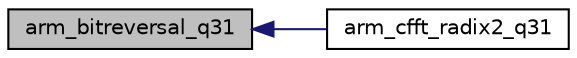 digraph "arm_bitreversal_q31"
{
  edge [fontname="Helvetica",fontsize="10",labelfontname="Helvetica",labelfontsize="10"];
  node [fontname="Helvetica",fontsize="10",shape=record];
  rankdir="LR";
  Node1 [label="arm_bitreversal_q31",height=0.2,width=0.4,color="black", fillcolor="grey75", style="filled", fontcolor="black"];
  Node1 -> Node2 [dir="back",color="midnightblue",fontsize="10",style="solid",fontname="Helvetica"];
  Node2 [label="arm_cfft_radix2_q31",height=0.2,width=0.4,color="black", fillcolor="white", style="filled",URL="$group___complex_f_f_t.html#ga6321f703ec87a274aedaab33d3e766b4",tooltip="Processing function for the fixed-point CFFT/CIFFT. "];
}
